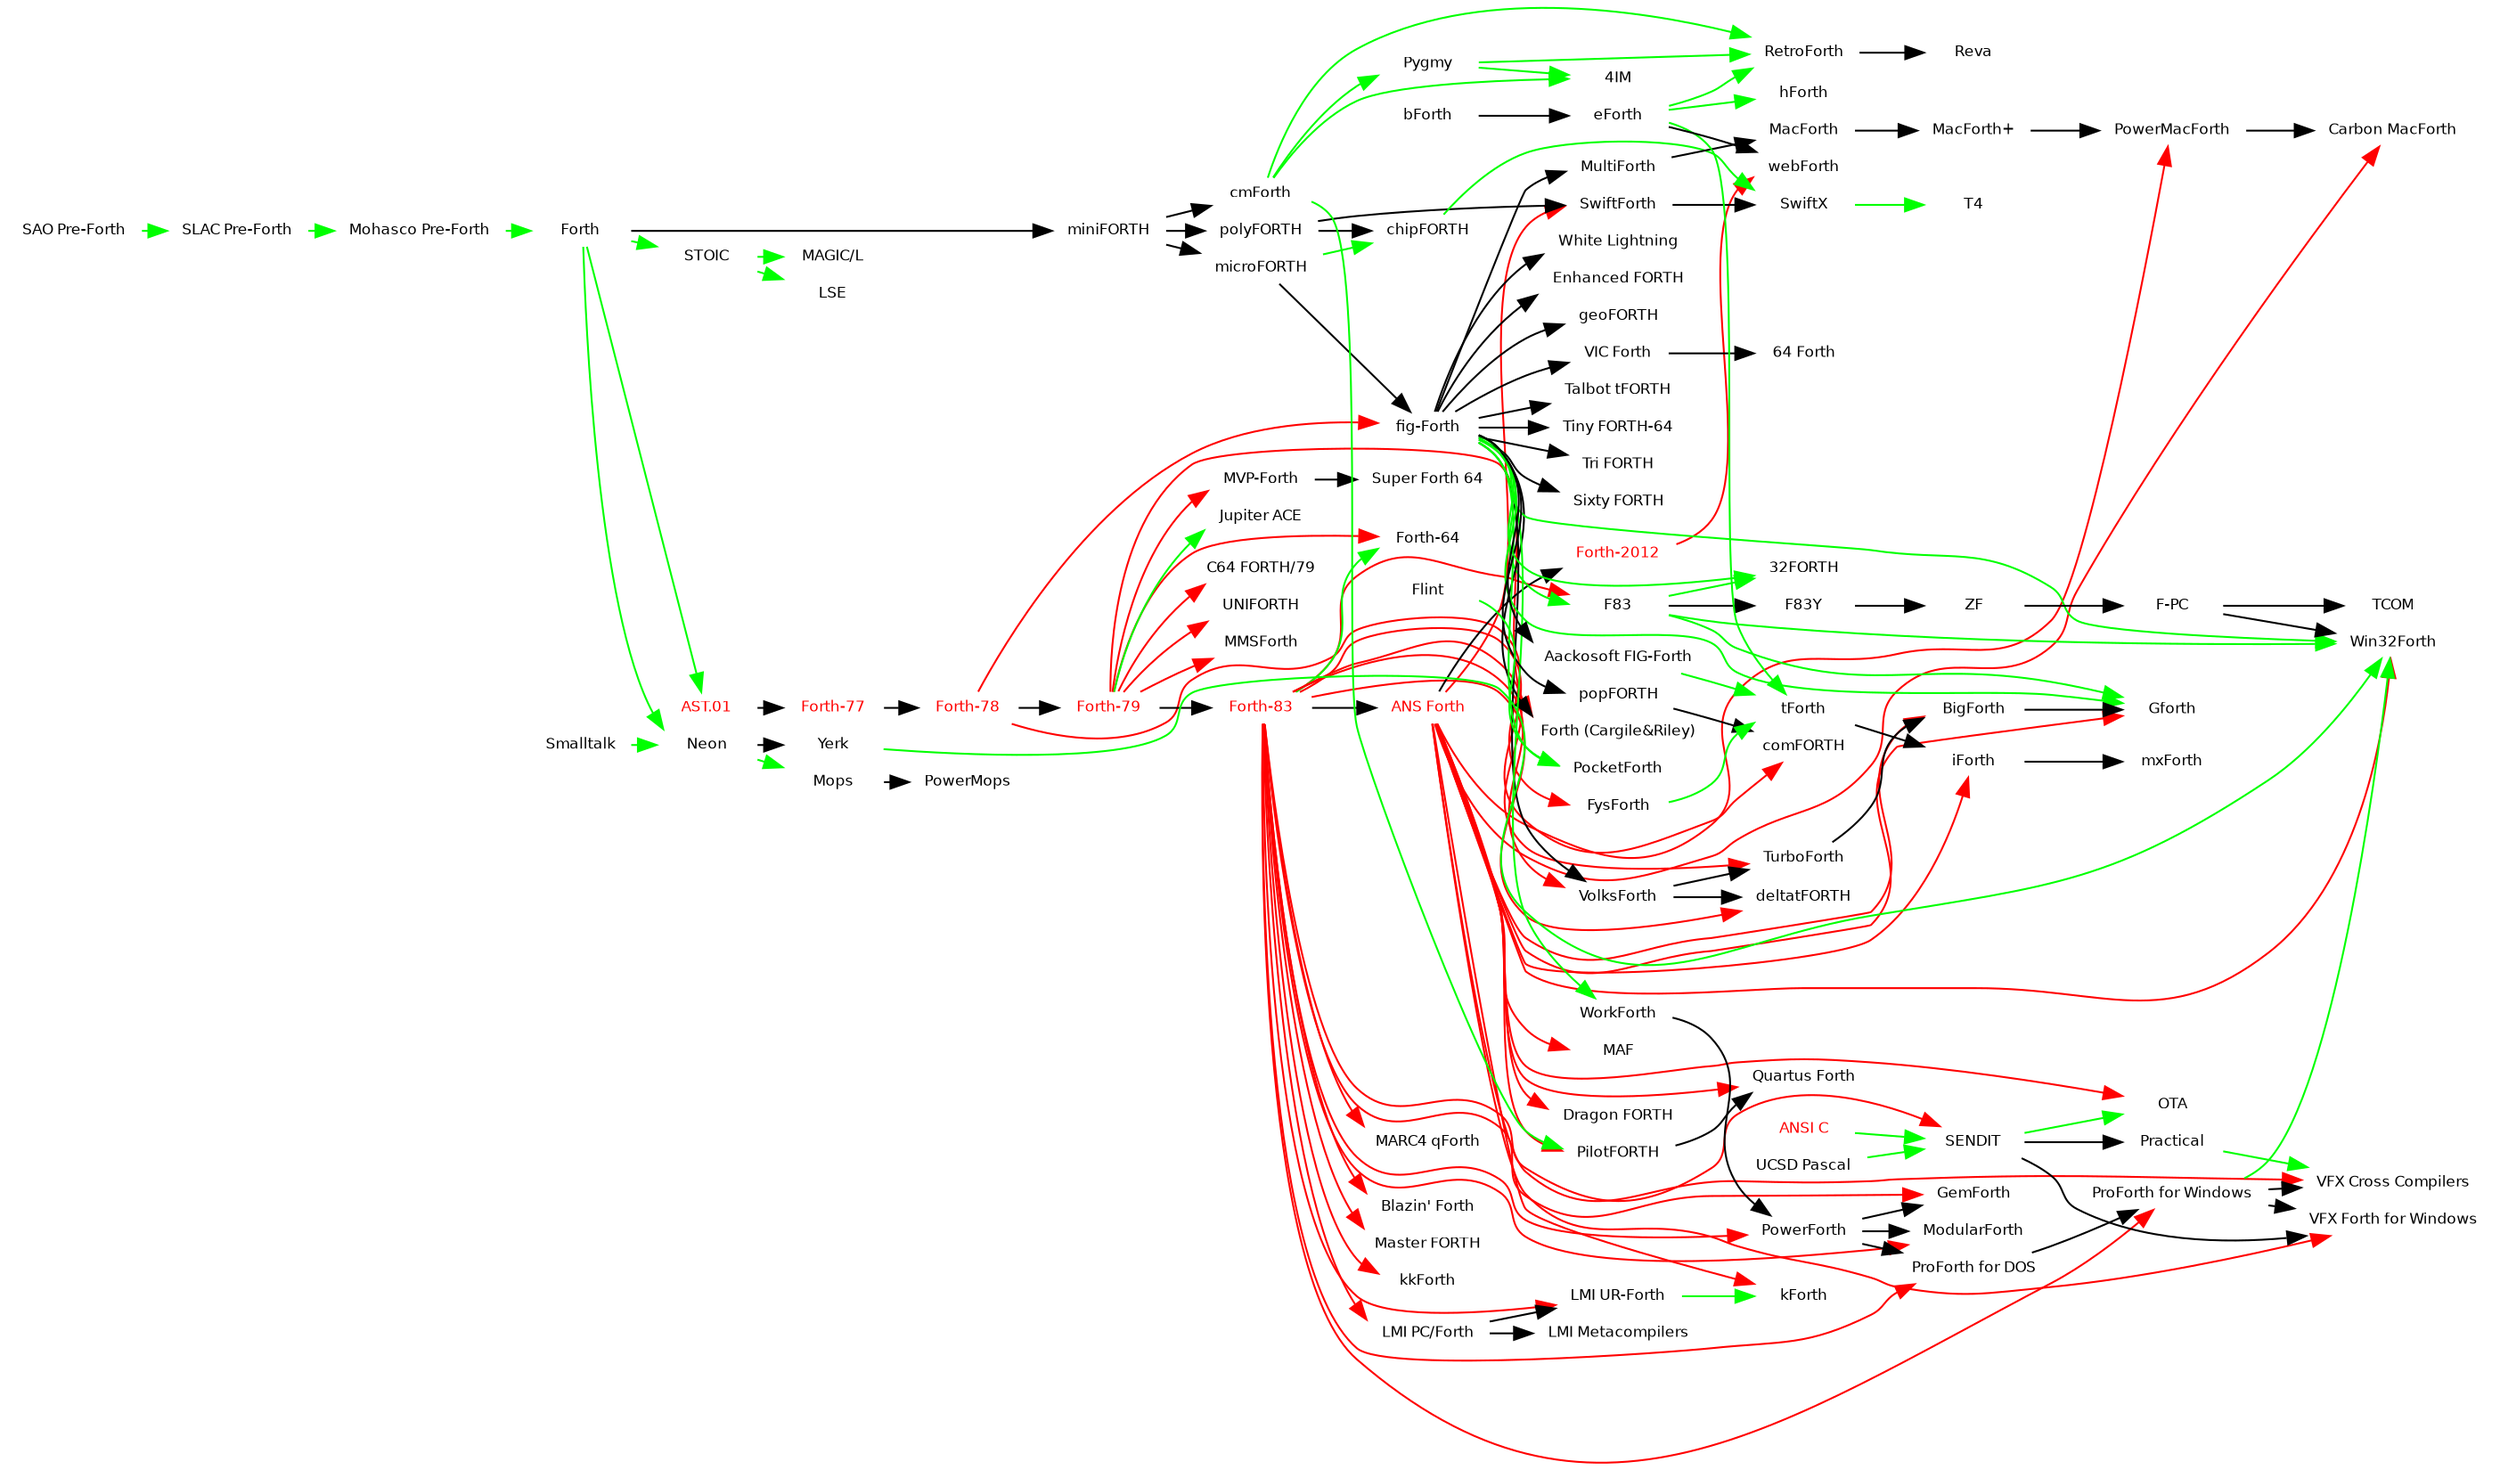 # -*- graphviz-dot -*-
// Entry and exit nodes from/into other languages are doublecircle formatted.
// Dotted lines represent minor changes from one to another (e.g. renaming).
// Dashed lines represent an implementation language relationship.
// Note shapes mean that the language was described in a paper and didn't have a released implementation.
// Component shapes mean that one is a subsystem of the other
// Any changes should render on http://www.webgraphviz.com
// A great lang reference at http://hopl.info/home.prx
// Another at http://www.forth.org
// Seed obtained from Anton Ertl at http://www.complang.tuwien.ac.at/forth/family-tree/

digraph tree { rankdir=LR
	page="12,17"
	overlap=false
	graph [fontsize=8]; edge [fontsize=8]; node [shape=plaintext fontsize=8];
	ranksep = 0.2; nodesep = .04;
	AST01 [label="AST.01" fontname="Helvetica" fontcolor="red" shape=plaintext height=0 pos="700,0" URL="http://stackosaurus.com/misc/Forth_AST.01.pdf" tooltip="Authors: Forth Astronomical Users Group"];
	Forth77 [label="Forth-77" fontname="Helvetica" fontcolor="red" shape=plaintext height=0 pos="700,0" URL="http://www.complang.tuwien.ac.at/forth/forth-77.txt" tooltip="Authors: European FORTH Users Group"];
	AST01  -> Forth77 [weight=100]
	Forth78 [label="Forth-78" fontname="Helvetica" fontcolor="red" shape=plaintext height=0 pos="800,0" URL="http://forth.org/OffeteStore/1003_InsideF83.pdf" tooltip="Authors: Forth Standards Team"];
	Forth77  -> Forth78 [weight=100]
	Forth79 [label="Forth-79" fontname="Helvetica" fontcolor="red" shape=plaintext height=0 pos="900,0" URL="http://www.complang.tuwien.ac.at/forth/standards/Forth-79.pdf" tooltip="Authors: Forth Standards Team"];
	Forth78  -> Forth79 [weight=100]
	Forth83 [label="Forth-83" fontname="Helvetica" fontcolor="red" shape=plaintext height=0 pos="1300,0" URL="http://forth.sourceforge.net/standard/fst83/index.html" tooltip="Authors: Forth Standards Team"];
	Forth79  -> Forth83 [weight=100]
	Forth94 [label="ANS Forth" fontname="Helvetica" fontcolor="red" shape=plaintext height=0 pos="2400,0" URL="http://www.complang.tuwien.ac.at/forth/dpans-html/dpans.htm" tooltip="Authors: X3J14 TC"];
	Forth83  -> Forth94 [weight=100]
	Forth2012 [label="Forth-2012" fontname="Helvetica" fontcolor="red" shape=plaintext height=0 pos="4400,0" URL="http://forth-standard.org" tooltip="Authors: Forth 200x Committee"];
	Forth94  -> Forth2012 [weight=100]
	saoPreForth [label="SAO Pre-Forth" fontname="Helvetica" shape=plaintext height=0 pos="-1200,0" tooltip="SAO Pre-Forth"];
	slacPreForth [label="SLAC Pre-Forth" fontname="Helvetica" shape=plaintext height=0 pos="-900,0" tooltip="SLAC Pre-Forth"];
	saoPreForth  -> slacPreForth [weight=10 color="green"] 
	mohascoPreForth [label="Mohasco Pre-Forth" fontname="Helvetica" shape=plaintext height=0 pos="-200,0" tooltip="Mohasco B5500 Pre-Forth"];
	slacPreForth  -> mohascoPreForth [weight=10 color="green"] 
	Forth [fontname="Helvetica" shape=plaintext height=0 pos="100,0" URL="http://www.forth.com/resources/evolution/evolve_1.html" tooltip="Chuck Moore's Language"];
	mohascoPreForth  -> Forth [weight=10 color="green"] 
	Forth  -> AST01 [weight=10 color="green"] 
	miniFORTH [fontname="Helvetica" shape=plaintext height=0 pos="300,0" URL="http://www.forth.com/resources/evolution/evolve_2.html#2.2" tooltip="Chuck Moore's Language as Forth Inc. product"];
	Forth  -> miniFORTH [weight=100]
	microFORTH [fontname="Helvetica" shape=plaintext height=0 pos="700,0" URL="http://www.forth.com/resources/evolution/evolve_2.html#2.3" tooltip="Author: Dean Sanderson @ Forth, Inc."];
	miniFORTH  -> microFORTH [weight=100]
	figForth [label="fig-Forth" fontname="Helvetica" shape=plaintext height=0 pos="800,0" URL="http://www.eforth.com.tw/academy/library/figforth.htm" tooltip="Authors: Robert Selzer, Bill Ragsdale, and others"];
	microFORTH  -> figForth [weight=100]
	Forth78  -> figForth [weight=1 color="red"]
	F83 [fontname="Helvetica" shape=plaintext height=0 pos="1300,0" URL="http://www.eforth.com.tw/academy/library/insidef83%5Crootsf83.htm" tooltip="Authors: Henry Laxen and Mike Perry"];
	Forth83  -> F83 [weight=1 color="red"]
	figForth  -> F83 [weight=10 color="green"] 
	polyFORTH [fontname="Helvetica" shape=plaintext height=0 pos="1200,0" URL="http://www.forth.com/resources/evolution/evolve_3.html#3.2" tooltip="FORTH, Inc.'s PC offering"];
	miniFORTH  -> polyFORTH [weight=100]
	chipFORTH [fontname="Helvetica" shape=plaintext height=0 pos="1500,0" URL="http://www.computer-solutions.co.uk/chipdev/cf.htm" tooltip="Cross-development environment by Forth, Inc."];
	microFORTH  -> chipFORTH [weight=10 color="green"] 
	polyFORTH  -> chipFORTH [weight=100]
	SwiftForth [fontname="Helvetica" shape=plaintext height=0 pos="2600,0" URL="http://www.forth.com/swiftforth/index.html" tooltip="Native-code, ANS Forth from Forth, Inc."];
	Forth94  -> SwiftForth [weight=1 color="red"]
	polyFORTH  -> SwiftForth [weight=100]
	SwiftX [fontname="Helvetica" shape=plaintext height=0 pos="2700,0" URL="http://www.forth.com/embedded/index.html" tooltip="Native-code, cross-development environment"];
	chipFORTH  -> SwiftX [weight=10 color="green"] 
	SwiftForth  -> SwiftX [weight=100]
	STOIC [fontname="Helvetica" shape=plaintext height=0 pos="500,0" URL="http://hopl.murdoch.edu.au/showlanguage2.prx?exp=2537" tooltip="by Jonathan Sachs for DG Nova"];
	Forth  -> STOIC [weight=10 color="green"] 
	LSE [fontname="Helvetica" shape=plaintext height=0 pos="800,0"];
	STOIC  -> LSE [weight=10 color="green"] 
	magicl [label="MAGIC/L" fontname="Helvetica" shape=plaintext height=0 pos="800,0"];
	STOIC  -> magicl [weight=10 color="green"] 
	MVPForth [label="MVP-Forth" fontname="Helvetica" shape=plaintext height=0 pos="1000,0" URL="http://theforthsource.com/history.html" tooltip="public domain implementation of Forth-79, Roy Martin et al."];
	Forth79  -> MVPForth [weight=1 color="red"]
	vicforth [label="VIC Forth" fontname="Helvetica" shape=plaintext height=0 pos="1200,0" URL="http://ftp.funet.fi/pub/cbm/vic20/programming/VIC-Forth/index.html" tooltip="by Tom Zimmer"];
	figForth  -> vicforth [weight=100]
	hes64forth [label="64 Forth" fontname="Helvetica" shape=plaintext height=0 pos="1300,0" URL="ftp://ftp.forth.org/pub/Forth/Compilers/native/misc/commodore64/    " tooltip="by Tom Zimmer"];
	vicforth  -> hes64forth [weight=100]
	c64forth79 [label="C64 FORTH/79" fontname="Helvetica" shape=plaintext height=0 pos="1300,0"];
	Forth79  -> c64forth79 [weight=1 color="red"]
	blazinforth [label="Blazin' Forth" fontname="Helvetica" shape=plaintext height=0 pos="1500,0" URL="ftp://ftp.forth.org/pub/Forth/Compilers/native/misc/commodore64/" tooltip="(C) Scott Ballantyne    "];
	Forth83  -> blazinforth [weight=1 color="red"]
	forthcargile [label="Forth (Cargile&Riley)" fontname="Helvetica" shape=plaintext height=0 pos="1200,0"];
	figForth  -> forthcargile [weight=100]
	Forth79  -> forthcargile [weight=1 color="red"]
	superforth64 [label="Super Forth 64" fontname="Helvetica" shape=plaintext height=0 pos="1300,0"];
	MVPForth  -> superforth64 [weight=100]
	tinyforth64 [label="Tiny FORTH-64" fontname="Helvetica" shape=plaintext height=0 pos="1300,0"];
	figForth  -> tinyforth64 [weight=100]
	triforth [label="Tri FORTH" fontname="Helvetica" shape=plaintext height=0 pos="1300,0"];
	figForth  -> triforth [weight=100]
	UNIFORTH [fontname="Helvetica" shape=plaintext height=0 pos="1400,0"];
	Forth79  -> UNIFORTH [weight=1 color="red"]
	sixtyforth [label="Sixty FORTH" fontname="Helvetica" shape=plaintext height=0 pos="1400,0"];
	figForth  -> sixtyforth [weight=100]
	whitelightning [label="White Lightning" fontname="Helvetica" shape=plaintext height=0 pos="1400,0"];
	figForth  -> whitelightning [weight=100]
	forth64 [label="Forth-64" fontname="Helvetica" shape=plaintext height=0 pos="1500,0"];
	Forth79  -> forth64 [weight=1 color="red"]
	Forth83  -> forth64 [weight=10 color="green"] 
	masterforth [label="Master FORTH" fontname="Helvetica" shape=plaintext height=0 pos="1600,0"];
	Forth83  -> masterforth [weight=1 color="red"]
	enhancedforth [label="Enhanced FORTH" fontname="Helvetica" shape=plaintext height=0 pos="1600,0"];
	figForth  -> enhancedforth [weight=100]
	geoFORTH [fontname="Helvetica" shape=plaintext height=0 pos="1900,0" URL="ftp://ftp.forth.org/pub/Forth/Compilers/native/misc/commodore64/    "];
	figForth  -> geoFORTH [weight=100]
	cmForth [fontname="Helvetica" shape=plaintext height=0 pos="1400,0"];
	miniFORTH  -> cmForth [weight=100]
	Pygmy [fontname="Helvetica" shape=plaintext height=0 pos="2200,0" URL="http://www.eskimo.com/~pygmy/forth.html" tooltip="by Frank Sergeant"];
	cmForth  -> Pygmy [weight=10 color="green"] 
	fourIM [label="4IM" fontname="Helvetica" shape=plaintext height=0 pos="3200,0" URL="http://membres.lycos.fr/astrobe    "];
	Pygmy  -> fourIM [weight=10 color="green"] 
	cmForth  -> fourIM [weight=10 color="green"] 
	VolksForth [fontname="Helvetica" shape=plaintext height=0 pos="1500,0" URL="http://www.forth-ev.de/filemgmt/singlefile.php?lid=17" tooltip="for MSDOS, 6502, Z80, Atari ST by Forth Gesellschaft"];
	figForth  -> VolksForth [weight=100]
	Forth83  -> VolksForth [weight=1 color="red"]
	deltatFORTH [fontname="Helvetica" shape=plaintext height=0 pos="1600,0"];
	VolksForth  -> deltatFORTH [weight=100]
	Forth83  -> deltatFORTH [weight=1 color="red"]
	TurboForth [fontname="Helvetica" shape=plaintext height=0 pos="1800,0"];
	Forth83  -> TurboForth [weight=1 color="red"]
	VolksForth  -> TurboForth [weight=100]
	BigForth [fontname="Helvetica" shape=plaintext height=0 pos="2000,0" URL="http://www.jwdt.com/~paysan/bigforth.html" tooltip="Free, native code, by Bernd Paysan    "];
	Forth94  -> BigForth [weight=1 color="red"]
	TurboForth  -> BigForth [weight=100]
	Gforth [fontname="Helvetica" shape=plaintext height=0 pos="2600,0" URL="http://gforth.org" tooltip="Free, portable and fast"];
	Forth94  -> Gforth [weight=1 color="red"]
	BigForth  -> Gforth [weight=100]
	figForth  -> Gforth [weight=10 color="green"] 
	F83  -> Gforth [weight=10 color="green"] 
	lmi_pcf [label="LMI PC/Forth" fontname="Helvetica" shape=plaintext height=0 pos="1400,0" URL="DOS Forth by Ray Duncan"];
	Forth83  -> lmi_pcf [weight=1 color="red"]
	urforth [label="LMI UR-Forth" fontname="Helvetica" shape=plaintext height=0 pos="1600,0"];
	Forth83  -> urforth [weight=1 color="red"]
	lmi_pcf  -> urforth [weight=100]
	lmi_meta [label="LMI Metacompilers" fontname="Helvetica" shape=plaintext height=0 pos="1500,0"];
	lmi_pcf  -> lmi_meta [weight=100]
	kForth [fontname="Helvetica" shape=plaintext height=0 pos="2500,0" URL="http://ccreweb.org/software/kforth/kforth.html" tooltip="Free, by Krishna Myneni"];
	Forth94  -> kForth [weight=1 color="red"]
	urforth  -> kForth [weight=10 color="green"] 
	MultiForth [fontname="Helvetica" shape=plaintext height=0 pos="1000,0" URL="http://www.forth.com/resources/evolution/evolve_3.html#3.2" tooltip="for 68000 from Don Colburn"];
	figForth  -> MultiForth [weight=100]
	MMSForth [fontname="Helvetica" shape=plaintext height=0 pos="900,0" URL="https://www.millermicro.com/mmsforth.html" tooltip="Author: Miller Microcomputer Services"];
	Forth79  -> MMSForth [weight=1 color="red"]
	MacForth [fontname="Helvetica" shape=plaintext height=0 pos="1400,0" URL="http://www.macforth.com/" tooltip="Creative Solutions (Don Colburn)"];
	MultiForth  -> MacForth [weight=100]
	MacForthplus [label="MacForth+" fontname="Helvetica" shape=plaintext height=0 pos="1700,0" URL="http://www.macforth.com/" tooltip="Creative Solutions (Don Colburn)"];
	MacForth  -> MacForthplus [weight=100]
	PowerMacForth [fontname="Helvetica" shape=plaintext height=0 pos="2500,0" URL="http://www.macforth.com/" tooltip="Creative Solutions/Forth, Inc./Megawolf"];
	MacForthplus  -> PowerMacForth [weight=100]
	Forth94  -> PowerMacForth [weight=1 color="red"]
	CarbonMacForth [label="Carbon MacForth" fontname="Helvetica" shape=plaintext height=0 pos="3000,0" URL="http://www.macforth.com/" tooltip="Megawolf, MacOS X support"];
	PowerMacForth  -> CarbonMacForth [weight=100]
	Forth94  -> CarbonMacForth [weight=1 color="red"]
	Neon [fontname="Helvetica" shape=plaintext height=0 pos="1500,0" URL="http://foldoc.doc.ic.ac.uk/foldoc/foldoc.cgi?Neon" tooltip="by Charles Duff"];
	Smalltalk [fontname="Helvetica" shape=plaintext height=0 pos="1000,0"];
	Forth  -> Neon [weight=10 color="green"] 
	Smalltalk  -> Neon [weight=10 color="green"] 
	Yerk [fontname="Helvetica" shape=plaintext height=0 pos="2000,0"];
	Neon  -> Yerk [weight=100]
	Mops [fontname="Helvetica" shape=plaintext height=0 pos="2000,0" URL="http://www.powermops.org/" tooltip="by Mike Hore"];
	Neon  -> Mops [weight=10 color="green"] 
	PowerMops [fontname="Helvetica" shape=plaintext height=0 pos="2600,0" URL="http://www.powermops.org/" tooltip="by Mike Hore"];
	Mops  -> PowerMops [weight=100]
	Flint [fontname="Helvetica" shape=plaintext height=0 pos="1900,0"];
	PocketForth [fontname="Helvetica" shape=plaintext height=0 pos="2300,0"];
	Flint  -> PocketForth [weight=10 color="green"] 
	figForth  -> PocketForth [weight=10 color="green"] 
	F83Y [fontname="Helvetica" shape=plaintext height=0 pos="1400,0"];
	F83  -> F83Y [weight=100]
	ZF [fontname="Helvetica" shape=plaintext height=0 pos="1500,0" tooltip="(aka DF) by Tom Zimmer"];
	F83Y  -> ZF [weight=100]
	FPC [label="F-PC" fontname="Helvetica" shape=plaintext height=0 pos="1800,0" URL="http://www.eforth.com.tw/academy/library/f-pctech.htm" tooltip="by Tom Zimmer"];
	ZF  -> FPC [weight=100]
	TCOM [fontname="Helvetica" shape=plaintext height=0 pos="2000,0"];
	FPC  -> TCOM [weight=100]
	Win32Forth [fontname="Helvetica" shape=plaintext height=0 pos="2400,0" URL="http://win32forth.sourceforge.net/" tooltip="public domain, by Andrew McKewan and Tom Zimmer"];
	Forth94  -> Win32Forth [weight=1 color="red"]
	FPC  -> Win32Forth [weight=100]
	F83  -> Win32Forth [weight=10 color="green"] 
	Yerk  -> Win32Forth [weight=10 color="green"] 
	figForth  -> Win32Forth [weight=10 color="green"] 
	WorkForth [fontname="Helvetica" shape=plaintext height=0 pos="1300,0"];
	figForth  -> WorkForth [weight=10 color="green"] 
	PowerForth [fontname="Helvetica" shape=plaintext height=0 pos="1500,0" URL="http://www.mpeltd.demon.co.uk/forthsta.htm" tooltip="by MPE"];
	Forth83  -> PowerForth [weight=1 color="red"]
	WorkForth  -> PowerForth [weight=100]
	ModularForth [fontname="Helvetica" shape=plaintext height=0 pos="1700,0" URL="http://www.mpeltd.demon.co.uk/forthsta.htm" tooltip="by MPE"];
	Forth83  -> ModularForth [weight=1 color="red"]
	PowerForth  -> ModularForth [weight=100]
	GemForth [fontname="Helvetica" shape=plaintext height=0 pos="1800,0"];
	Forth83  -> GemForth [weight=1 color="red"]
	PowerForth  -> GemForth [weight=100]
	PFD [label="ProForth for DOS" fontname="Helvetica" shape=plaintext height=0 pos="1800,0" URL="http://www.mpeltd.demon.co.uk/pfd.htm" tooltip="32-bit by MPE"];
	Forth83  -> PFD [weight=1 color="red"]
	PowerForth  -> PFD [weight=100]
	PFW [label="ProForth for Windows" fontname="Helvetica" shape=plaintext height=0 pos="2100,0" URL="http://www.mpeltd.demon.co.uk/pfw2.htm" tooltip="by MPE"];
	Forth83  -> PFW [weight=1 color="red"]
	PFD  -> PFW [weight=100]
	PFW  -> Win32Forth [weight=10 color="green"] 
	Pcode [label="UCSD Pascal" fontname="Helvetica" shape=plaintext height=0 pos="800,0"];
	AnsiC [label="ANSI C" fontname="Helvetica" fontcolor="red" shape=plaintext height=0 pos="2000,0"];
	SENDIT [fontname="Helvetica" shape=plaintext height=0 pos="2300,0"];
	AnsiC  -> SENDIT [weight=10 color="green"] 
	Pcode  -> SENDIT [weight=10 color="green"] 
	Forth83  -> SENDIT [weight=1 color="red"]
	OTA [fontname="Helvetica" shape=plaintext height=0 pos="2600,0"];
	Forth94  -> OTA [weight=1 color="red"]
	SENDIT  -> OTA [weight=10 color="green"] 
	Practical [fontname="Helvetica" shape=plaintext height=0 pos="2700,0"];
	SENDIT  -> Practical [weight=100]
	VFXW [label="VFX Forth for Windows" fontname="Helvetica" shape=plaintext height=0 pos="2800,0" URL="http://www.mpeltd.demon.co.uk/pfwvfx.htm" tooltip="sophisticated native-code compiler by MPE"];
	Forth94  -> VFXW [weight=1 color="red"]
	PFW  -> VFXW [weight=100]
	SENDIT  -> VFXW [weight=100]
	XVFX [label="VFX Cross Compilers" fontname="Helvetica" shape=plaintext height=0 pos="2800,0" URL="http://www.mpeltd.demon.co.uk/forth6.htm" tooltip="Cross-development environment by MPE"];
	Forth94  -> XVFX [weight=1 color="red"]
	Practical  -> XVFX [weight=10 color="green"] 
	PFW  -> XVFX [weight=100]
	bForth [fontname="Helvetica" shape=plaintext height=0 pos="2000,0" URL="https://web.archive.org/web/20080720002954/http://www.baymoon.com/~bimu/forth/" tooltip="Author: Bill Muench"];
	eForth [fontname="Helvetica" shape=plaintext height=0 pos="2100,0" URL="http://forth.org/library/eforth_SOC/eforth_SOC_source/eForth1/" tooltip="Author: C. H. Ting (Bill Muench for the more complete, less popular version)"];
	bForth  -> eForth [weight=100]
	hForth [fontname="Helvetica" shape=plaintext height=0 pos="2700,0" URL="https://www.taygeta.com/hforth.html" tooltip="Author: Wonyong Koh, Ph.D. (ANS-ified version of eForth)"];
	eForth  -> hForth [weight=10 color="green"] 
	RetroForth [fontname="Helvetica" shape=plaintext height=0 pos="2800,0" URL="http://www.retroforth.org/ " tooltip="public domain, by Tom Novelli"];
	cmForth  -> RetroForth [weight=10 color="green"] 
	eForth  -> RetroForth [weight=10 color="green"] 
	Pygmy  -> RetroForth [weight=10 color="green"] 
	PilotFORTH [fontname="Helvetica" shape=plaintext height=0 pos="2700,0" tooltip="for PalmOS by Neal Bridges, Quartus Handheld Software"];
	cmForth  -> PilotFORTH [weight=10 color="green"] 
	Forth94  -> PilotFORTH [weight=1 color="red"]
	QuartusForth [label="Quartus Forth" fontname="Helvetica" shape=plaintext height=0 pos="2800,0" URL="http://www.quartus.net/products/forth" tooltip="for PalmOS by Neal Bridges, Quartus Handheld Software"];
	PilotFORTH  -> QuartusForth [weight=100]
	Forth94  -> QuartusForth [weight=1 color="red"]
	Reva [fontname="Helvetica" shape=plaintext height=0 pos="3500,0" URL="http://ronware.org/reva/" tooltip="small, cross-platform (x86 Linux and Windows) by Ron Aaron"];
	RetroForth  -> Reva [weight=100]
	T4 [fontname="Helvetica" shape=plaintext height=0 pos="3500,0" tooltip="by Jörg Völker presented at Forth-Tagung 2006"];
	SwiftX  -> T4 [weight=10 color="green"] 
	popFORTH [fontname="Helvetica" shape=plaintext height=0 pos="1200,0"];
	figForth  -> popFORTH [weight=100]
	comFORTH [fontname="Helvetica" shape=plaintext height=0 pos="1600,0" tooltip="by Egmont Woitzel (FORTecH)"];
	popFORTH  -> comFORTH [weight=100]
	Forth83  -> comFORTH [weight=1 color="red"]
	kkForth [fontname="Helvetica" shape=plaintext height=0 pos="2100,0"];
	Forth83  -> kkForth [weight=1 color="red"]
	Marc4qForth [label="MARC4 qForth" fontname="Helvetica" shape=plaintext height=0 pos="2400,0" tooltip="on Telefunken TEMIC MARC4 (a very successful 4-bit Forth chip)"];
	Forth83  -> Marc4qForth [weight=1 color="red"]
	TalbotForth [label="Talbot tFORTH" fontname="Helvetica" shape=plaintext height=0 pos="1200,0" tooltip="by Talbot Microsystems, CA for 6809 and 6800"];
	figForth  -> TalbotForth [weight=100]
	DragonForth [label="Dragon FORTH" fontname="Helvetica" shape=plaintext height=0 pos="3100,0" URL="http://sourceforge.net/projects/dragonforth/" tooltip="for PalmOS by Dimitry Yakimov?"];
	Forth94  -> DragonForth [weight=1 color="red"]
	_32FORTH [label="32FORTH" fontname="Helvetica" shape=plaintext height=0 pos="1800,0"];
	figForth  -> _32FORTH [weight=10 color="green"] 
	F83  -> _32FORTH [weight=10 color="green"] 
	MAF [fontname="Helvetica" shape=plaintext height=0 pos="2600,0" URL="ftp://ftp.taygeta.com/pub/Forth/Applications/ANS/maf1v02.zip" tooltip="Minimal ANS Forth by Chris Jakeman written in Forth"];
	Forth94  -> MAF [weight=1 color="red"]
	aackosoft_fig [label="Aackosoft FIG-Forth" fontname="Helvetica" shape=plaintext height=0 pos="1200,0" URL="http://tzxvault.retrogames.com/f.htm" tooltip="for the Sinclair ZX-81"];
	figForth  -> aackosoft_fig [weight=100]
	FysForth [fontname="Helvetica" shape=plaintext height=0 pos="1300,0"];
	Forth78  -> FysForth [weight=1 color="red"]
	tForth [fontname="Helvetica" shape=plaintext height=0 pos="2200,0" URL="http://home.iae.nl/users/mhx/t4artic.html" tooltip="for the Transputer by the Dutch Forth Workshop"];
	aackosoft_fig  -> tForth [weight=10 color="green"] 
	FysForth  -> tForth [weight=10 color="green"] 
	eForth  -> tForth [weight=10 color="green"] 
	iForth [fontname="Helvetica" shape=plaintext height=0 pos="2500,0" URL="http://users.bart.nl/users/mhx/i4faq.html" tooltip="Featureful optimizing Forth for IA-32, various OSs"];
	Forth94  -> iForth [weight=1 color="red"]
	tForth  -> iForth [weight=100]
	mxForth [fontname="Helvetica" shape=plaintext height=0 pos="2700,0" URL="http://home.vianetworks.nl/users/mhx/mxforth.html" tooltip="Optimizing Forth for IA-32 by Marcel Hendrix"];
	iForth  -> mxForth [weight=100]
	jupiter_ace [label="Jupiter ACE" fontname="Helvetica" shape=plaintext height=0 pos="1200,0" URL="http://www.jupiter-ace.co.uk" tooltip="Home computer with Forth in ROM"];
	Forth79  -> jupiter_ace [weight=10 color="green"] 
	webForth [fontname="Helvetica" shape=plaintext height=0 pos="5000,0" URL="https://github.com/mitra42/webForth" tooltip="Author: Mitra Ardron"];
	eForth  -> webForth [weight=100]
	Forth2012  -> webForth [weight=1 color="red"]
}
